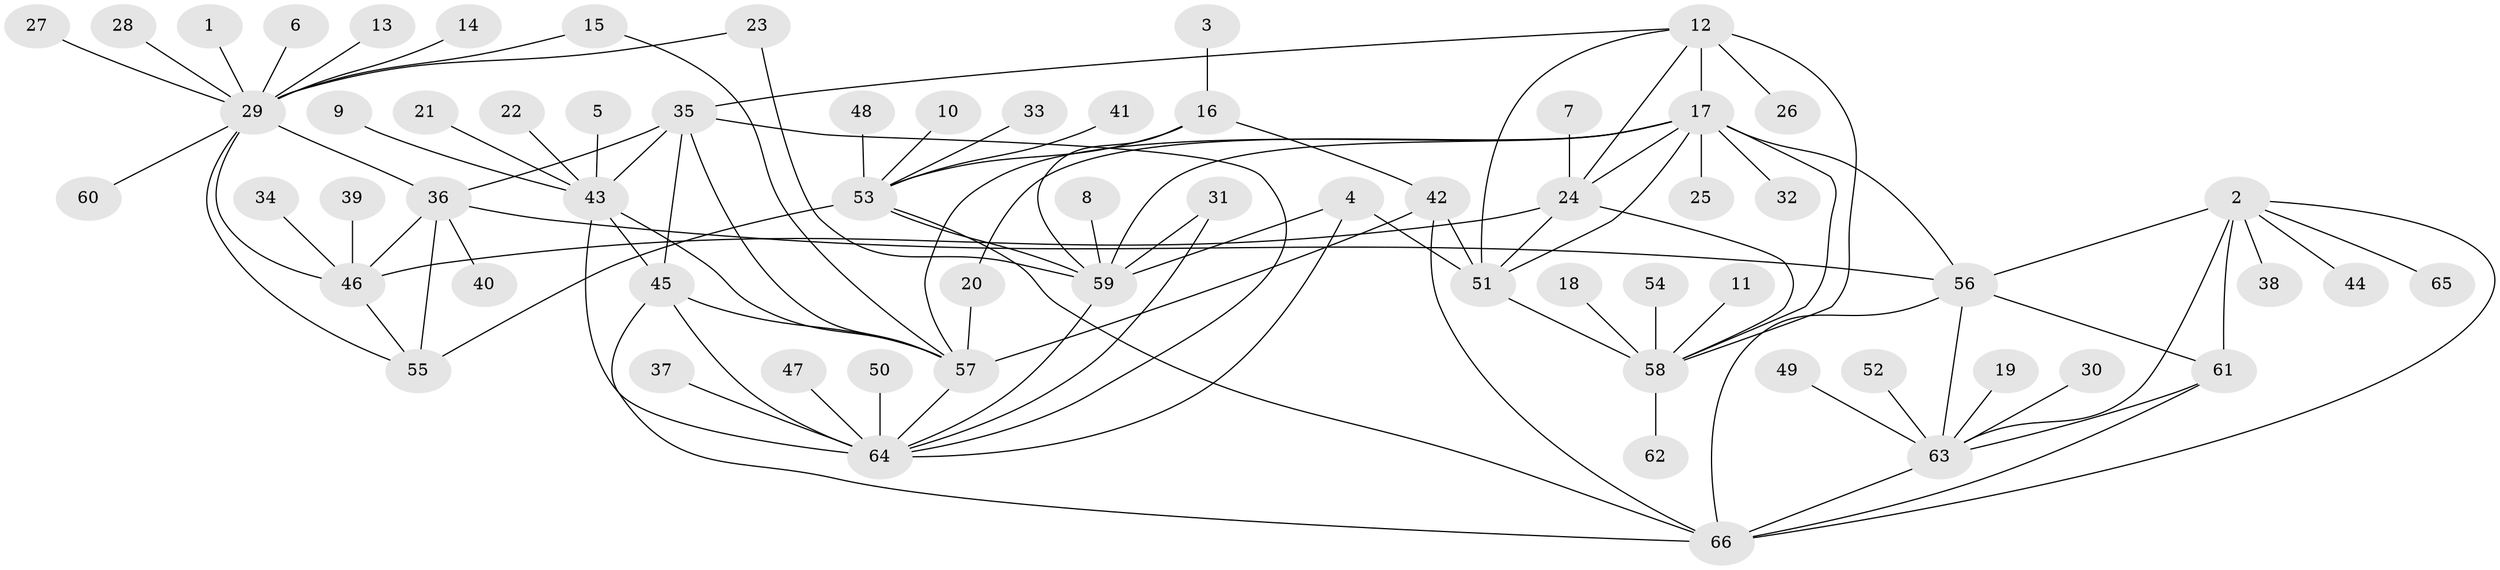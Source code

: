 // original degree distribution, {10: 0.0234375, 8: 0.0546875, 5: 0.015625, 6: 0.015625, 16: 0.0078125, 7: 0.046875, 9: 0.03125, 13: 0.015625, 11: 0.0234375, 1: 0.6015625, 3: 0.0625, 2: 0.1015625}
// Generated by graph-tools (version 1.1) at 2025/02/03/09/25 03:02:32]
// undirected, 66 vertices, 103 edges
graph export_dot {
graph [start="1"]
  node [color=gray90,style=filled];
  1;
  2;
  3;
  4;
  5;
  6;
  7;
  8;
  9;
  10;
  11;
  12;
  13;
  14;
  15;
  16;
  17;
  18;
  19;
  20;
  21;
  22;
  23;
  24;
  25;
  26;
  27;
  28;
  29;
  30;
  31;
  32;
  33;
  34;
  35;
  36;
  37;
  38;
  39;
  40;
  41;
  42;
  43;
  44;
  45;
  46;
  47;
  48;
  49;
  50;
  51;
  52;
  53;
  54;
  55;
  56;
  57;
  58;
  59;
  60;
  61;
  62;
  63;
  64;
  65;
  66;
  1 -- 29 [weight=1.0];
  2 -- 38 [weight=1.0];
  2 -- 44 [weight=1.0];
  2 -- 56 [weight=2.0];
  2 -- 61 [weight=1.0];
  2 -- 63 [weight=1.0];
  2 -- 65 [weight=1.0];
  2 -- 66 [weight=1.0];
  3 -- 16 [weight=1.0];
  4 -- 51 [weight=1.0];
  4 -- 59 [weight=1.0];
  4 -- 64 [weight=1.0];
  5 -- 43 [weight=1.0];
  6 -- 29 [weight=1.0];
  7 -- 24 [weight=1.0];
  8 -- 59 [weight=1.0];
  9 -- 43 [weight=1.0];
  10 -- 53 [weight=1.0];
  11 -- 58 [weight=1.0];
  12 -- 17 [weight=1.0];
  12 -- 24 [weight=1.0];
  12 -- 26 [weight=1.0];
  12 -- 35 [weight=1.0];
  12 -- 51 [weight=1.0];
  12 -- 58 [weight=2.0];
  13 -- 29 [weight=1.0];
  14 -- 29 [weight=1.0];
  15 -- 29 [weight=1.0];
  15 -- 57 [weight=1.0];
  16 -- 42 [weight=1.0];
  16 -- 53 [weight=4.0];
  16 -- 59 [weight=4.0];
  17 -- 20 [weight=1.0];
  17 -- 24 [weight=1.0];
  17 -- 25 [weight=1.0];
  17 -- 32 [weight=1.0];
  17 -- 51 [weight=1.0];
  17 -- 56 [weight=1.0];
  17 -- 57 [weight=1.0];
  17 -- 58 [weight=2.0];
  17 -- 59 [weight=1.0];
  18 -- 58 [weight=1.0];
  19 -- 63 [weight=1.0];
  20 -- 57 [weight=1.0];
  21 -- 43 [weight=1.0];
  22 -- 43 [weight=1.0];
  23 -- 29 [weight=1.0];
  23 -- 59 [weight=1.0];
  24 -- 46 [weight=1.0];
  24 -- 51 [weight=1.0];
  24 -- 58 [weight=2.0];
  27 -- 29 [weight=1.0];
  28 -- 29 [weight=1.0];
  29 -- 36 [weight=3.0];
  29 -- 46 [weight=1.0];
  29 -- 55 [weight=1.0];
  29 -- 60 [weight=1.0];
  30 -- 63 [weight=1.0];
  31 -- 59 [weight=1.0];
  31 -- 64 [weight=1.0];
  33 -- 53 [weight=1.0];
  34 -- 46 [weight=1.0];
  35 -- 36 [weight=1.0];
  35 -- 43 [weight=2.0];
  35 -- 45 [weight=1.0];
  35 -- 57 [weight=1.0];
  35 -- 64 [weight=1.0];
  36 -- 40 [weight=1.0];
  36 -- 46 [weight=3.0];
  36 -- 55 [weight=3.0];
  36 -- 56 [weight=1.0];
  37 -- 64 [weight=1.0];
  39 -- 46 [weight=1.0];
  41 -- 53 [weight=1.0];
  42 -- 51 [weight=1.0];
  42 -- 57 [weight=1.0];
  42 -- 66 [weight=1.0];
  43 -- 45 [weight=2.0];
  43 -- 57 [weight=2.0];
  43 -- 64 [weight=2.0];
  45 -- 57 [weight=1.0];
  45 -- 64 [weight=1.0];
  45 -- 66 [weight=1.0];
  46 -- 55 [weight=1.0];
  47 -- 64 [weight=1.0];
  48 -- 53 [weight=1.0];
  49 -- 63 [weight=1.0];
  50 -- 64 [weight=1.0];
  51 -- 58 [weight=2.0];
  52 -- 63 [weight=1.0];
  53 -- 55 [weight=1.0];
  53 -- 59 [weight=4.0];
  53 -- 66 [weight=2.0];
  54 -- 58 [weight=1.0];
  56 -- 61 [weight=2.0];
  56 -- 63 [weight=2.0];
  56 -- 66 [weight=2.0];
  57 -- 64 [weight=1.0];
  58 -- 62 [weight=1.0];
  59 -- 64 [weight=1.0];
  61 -- 63 [weight=1.0];
  61 -- 66 [weight=1.0];
  63 -- 66 [weight=1.0];
}
